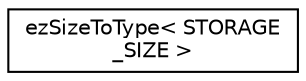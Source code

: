 digraph "Graphical Class Hierarchy"
{
 // LATEX_PDF_SIZE
  edge [fontname="Helvetica",fontsize="10",labelfontname="Helvetica",labelfontsize="10"];
  node [fontname="Helvetica",fontsize="10",shape=record];
  rankdir="LR";
  Node0 [label="ezSizeToType\< STORAGE\l_SIZE \>",height=0.2,width=0.4,color="black", fillcolor="white", style="filled",URL="$d6/da6/structez_size_to_type.htm",tooltip=" "];
}
